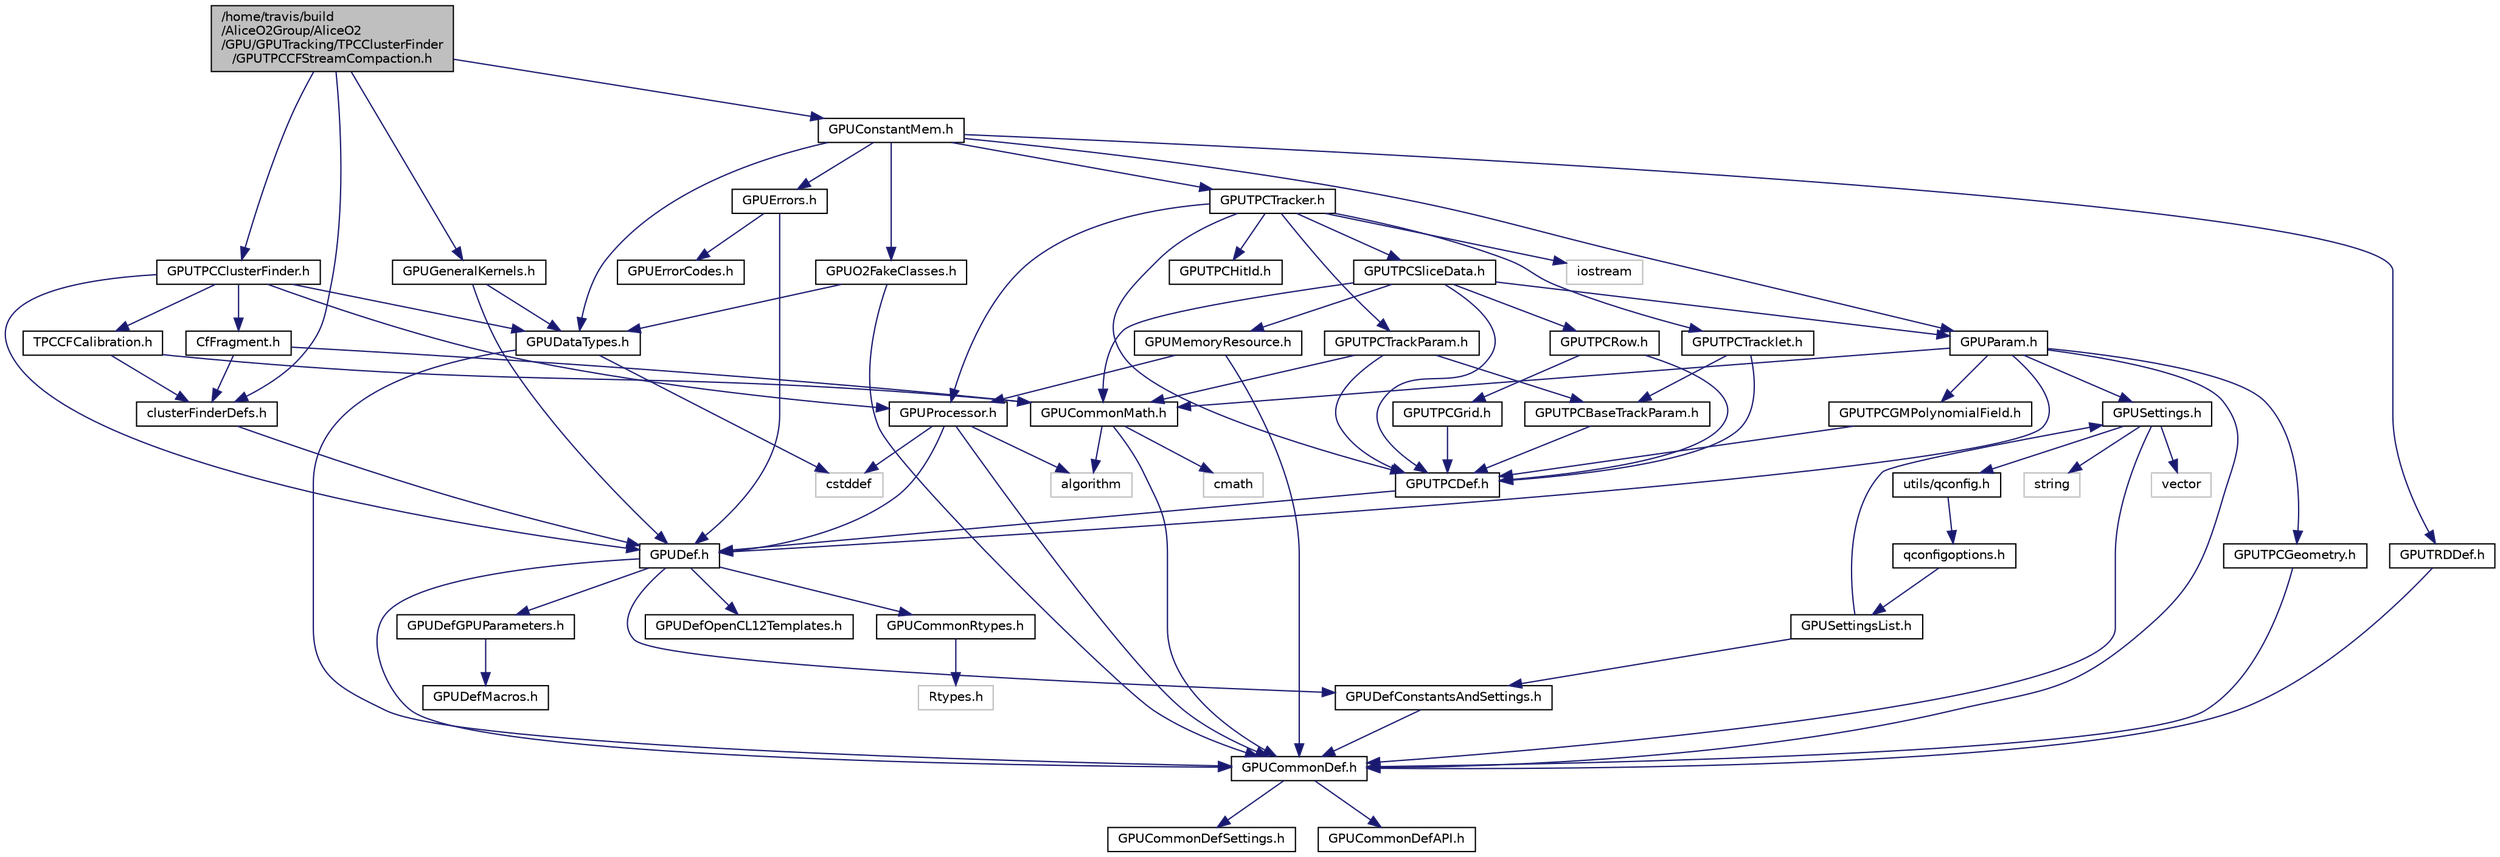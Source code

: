 digraph "/home/travis/build/AliceO2Group/AliceO2/GPU/GPUTracking/TPCClusterFinder/GPUTPCCFStreamCompaction.h"
{
 // INTERACTIVE_SVG=YES
  bgcolor="transparent";
  edge [fontname="Helvetica",fontsize="10",labelfontname="Helvetica",labelfontsize="10"];
  node [fontname="Helvetica",fontsize="10",shape=record];
  Node0 [label="/home/travis/build\l/AliceO2Group/AliceO2\l/GPU/GPUTracking/TPCClusterFinder\l/GPUTPCCFStreamCompaction.h",height=0.2,width=0.4,color="black", fillcolor="grey75", style="filled", fontcolor="black"];
  Node0 -> Node1 [color="midnightblue",fontsize="10",style="solid",fontname="Helvetica"];
  Node1 [label="clusterFinderDefs.h",height=0.2,width=0.4,color="black",URL="$d9/db0/clusterFinderDefs_8h.html"];
  Node1 -> Node2 [color="midnightblue",fontsize="10",style="solid",fontname="Helvetica"];
  Node2 [label="GPUDef.h",height=0.2,width=0.4,color="black",URL="$d2/d6d/GPUDef_8h.html"];
  Node2 -> Node3 [color="midnightblue",fontsize="10",style="solid",fontname="Helvetica"];
  Node3 [label="GPUCommonDef.h",height=0.2,width=0.4,color="black",URL="$df/d21/GPUCommonDef_8h.html"];
  Node3 -> Node4 [color="midnightblue",fontsize="10",style="solid",fontname="Helvetica"];
  Node4 [label="GPUCommonDefSettings.h",height=0.2,width=0.4,color="black",URL="$d5/d93/GPUCommonDefSettings_8h.html"];
  Node3 -> Node5 [color="midnightblue",fontsize="10",style="solid",fontname="Helvetica"];
  Node5 [label="GPUCommonDefAPI.h",height=0.2,width=0.4,color="black",URL="$da/d5a/GPUCommonDefAPI_8h.html"];
  Node2 -> Node6 [color="midnightblue",fontsize="10",style="solid",fontname="Helvetica"];
  Node6 [label="GPUDefConstantsAndSettings.h",height=0.2,width=0.4,color="black",URL="$d2/d37/GPUDefConstantsAndSettings_8h.html"];
  Node6 -> Node3 [color="midnightblue",fontsize="10",style="solid",fontname="Helvetica"];
  Node2 -> Node7 [color="midnightblue",fontsize="10",style="solid",fontname="Helvetica"];
  Node7 [label="GPUDefGPUParameters.h",height=0.2,width=0.4,color="black",URL="$dc/de9/GPUDefGPUParameters_8h.html"];
  Node7 -> Node8 [color="midnightblue",fontsize="10",style="solid",fontname="Helvetica"];
  Node8 [label="GPUDefMacros.h",height=0.2,width=0.4,color="black",URL="$d6/dff/GPUDefMacros_8h.html"];
  Node2 -> Node9 [color="midnightblue",fontsize="10",style="solid",fontname="Helvetica"];
  Node9 [label="GPUDefOpenCL12Templates.h",height=0.2,width=0.4,color="black",URL="$d3/d4c/GPUDefOpenCL12Templates_8h.html"];
  Node2 -> Node10 [color="midnightblue",fontsize="10",style="solid",fontname="Helvetica"];
  Node10 [label="GPUCommonRtypes.h",height=0.2,width=0.4,color="black",URL="$d2/d45/GPUCommonRtypes_8h.html"];
  Node10 -> Node11 [color="midnightblue",fontsize="10",style="solid",fontname="Helvetica"];
  Node11 [label="Rtypes.h",height=0.2,width=0.4,color="grey75"];
  Node0 -> Node12 [color="midnightblue",fontsize="10",style="solid",fontname="Helvetica"];
  Node12 [label="GPUGeneralKernels.h",height=0.2,width=0.4,color="black",URL="$d9/de5/GPUGeneralKernels_8h.html"];
  Node12 -> Node2 [color="midnightblue",fontsize="10",style="solid",fontname="Helvetica"];
  Node12 -> Node13 [color="midnightblue",fontsize="10",style="solid",fontname="Helvetica"];
  Node13 [label="GPUDataTypes.h",height=0.2,width=0.4,color="black",URL="$d4/dc5/GPUDataTypes_8h.html"];
  Node13 -> Node3 [color="midnightblue",fontsize="10",style="solid",fontname="Helvetica"];
  Node13 -> Node14 [color="midnightblue",fontsize="10",style="solid",fontname="Helvetica"];
  Node14 [label="cstddef",height=0.2,width=0.4,color="grey75"];
  Node0 -> Node15 [color="midnightblue",fontsize="10",style="solid",fontname="Helvetica"];
  Node15 [label="GPUConstantMem.h",height=0.2,width=0.4,color="black",URL="$db/df8/GPUConstantMem_8h.html"];
  Node15 -> Node16 [color="midnightblue",fontsize="10",style="solid",fontname="Helvetica"];
  Node16 [label="GPUTPCTracker.h",height=0.2,width=0.4,color="black",URL="$d6/d25/GPUTPCTracker_8h.html"];
  Node16 -> Node17 [color="midnightblue",fontsize="10",style="solid",fontname="Helvetica"];
  Node17 [label="GPUTPCDef.h",height=0.2,width=0.4,color="black",URL="$da/dab/GPUTPCDef_8h.html"];
  Node17 -> Node2 [color="midnightblue",fontsize="10",style="solid",fontname="Helvetica"];
  Node16 -> Node18 [color="midnightblue",fontsize="10",style="solid",fontname="Helvetica"];
  Node18 [label="iostream",height=0.2,width=0.4,color="grey75"];
  Node16 -> Node19 [color="midnightblue",fontsize="10",style="solid",fontname="Helvetica"];
  Node19 [label="GPUTPCHitId.h",height=0.2,width=0.4,color="black",URL="$dd/d7b/GPUTPCHitId_8h.html"];
  Node16 -> Node20 [color="midnightblue",fontsize="10",style="solid",fontname="Helvetica"];
  Node20 [label="GPUTPCSliceData.h",height=0.2,width=0.4,color="black",URL="$df/d4a/GPUTPCSliceData_8h.html"];
  Node20 -> Node17 [color="midnightblue",fontsize="10",style="solid",fontname="Helvetica"];
  Node20 -> Node21 [color="midnightblue",fontsize="10",style="solid",fontname="Helvetica"];
  Node21 [label="GPUTPCRow.h",height=0.2,width=0.4,color="black",URL="$d8/dff/GPUTPCRow_8h.html"];
  Node21 -> Node17 [color="midnightblue",fontsize="10",style="solid",fontname="Helvetica"];
  Node21 -> Node22 [color="midnightblue",fontsize="10",style="solid",fontname="Helvetica"];
  Node22 [label="GPUTPCGrid.h",height=0.2,width=0.4,color="black",URL="$d3/da7/GPUTPCGrid_8h.html"];
  Node22 -> Node17 [color="midnightblue",fontsize="10",style="solid",fontname="Helvetica"];
  Node20 -> Node23 [color="midnightblue",fontsize="10",style="solid",fontname="Helvetica"];
  Node23 [label="GPUCommonMath.h",height=0.2,width=0.4,color="black",URL="$d6/da2/GPUCommonMath_8h.html"];
  Node23 -> Node3 [color="midnightblue",fontsize="10",style="solid",fontname="Helvetica"];
  Node23 -> Node24 [color="midnightblue",fontsize="10",style="solid",fontname="Helvetica"];
  Node24 [label="cmath",height=0.2,width=0.4,color="grey75"];
  Node23 -> Node25 [color="midnightblue",fontsize="10",style="solid",fontname="Helvetica"];
  Node25 [label="algorithm",height=0.2,width=0.4,color="grey75"];
  Node20 -> Node26 [color="midnightblue",fontsize="10",style="solid",fontname="Helvetica"];
  Node26 [label="GPUParam.h",height=0.2,width=0.4,color="black",URL="$df/d13/GPUParam_8h.html"];
  Node26 -> Node3 [color="midnightblue",fontsize="10",style="solid",fontname="Helvetica"];
  Node26 -> Node23 [color="midnightblue",fontsize="10",style="solid",fontname="Helvetica"];
  Node26 -> Node2 [color="midnightblue",fontsize="10",style="solid",fontname="Helvetica"];
  Node26 -> Node27 [color="midnightblue",fontsize="10",style="solid",fontname="Helvetica"];
  Node27 [label="GPUSettings.h",height=0.2,width=0.4,color="black",URL="$dd/dc6/GPUSettings_8h.html"];
  Node27 -> Node3 [color="midnightblue",fontsize="10",style="solid",fontname="Helvetica"];
  Node27 -> Node28 [color="midnightblue",fontsize="10",style="solid",fontname="Helvetica"];
  Node28 [label="vector",height=0.2,width=0.4,color="grey75"];
  Node27 -> Node29 [color="midnightblue",fontsize="10",style="solid",fontname="Helvetica"];
  Node29 [label="string",height=0.2,width=0.4,color="grey75"];
  Node27 -> Node30 [color="midnightblue",fontsize="10",style="solid",fontname="Helvetica"];
  Node30 [label="utils/qconfig.h",height=0.2,width=0.4,color="black",URL="$da/d08/qconfig_8h.html"];
  Node30 -> Node31 [color="midnightblue",fontsize="10",style="solid",fontname="Helvetica"];
  Node31 [label="qconfigoptions.h",height=0.2,width=0.4,color="black",URL="$d8/de9/qconfigoptions_8h.html"];
  Node31 -> Node32 [color="midnightblue",fontsize="10",style="solid",fontname="Helvetica"];
  Node32 [label="GPUSettingsList.h",height=0.2,width=0.4,color="black",URL="$d4/d57/GPUSettingsList_8h.html"];
  Node32 -> Node6 [color="midnightblue",fontsize="10",style="solid",fontname="Helvetica"];
  Node32 -> Node27 [color="midnightblue",fontsize="10",style="solid",fontname="Helvetica"];
  Node26 -> Node33 [color="midnightblue",fontsize="10",style="solid",fontname="Helvetica"];
  Node33 [label="GPUTPCGeometry.h",height=0.2,width=0.4,color="black",URL="$d6/d1b/GPUTPCGeometry_8h.html"];
  Node33 -> Node3 [color="midnightblue",fontsize="10",style="solid",fontname="Helvetica"];
  Node26 -> Node34 [color="midnightblue",fontsize="10",style="solid",fontname="Helvetica"];
  Node34 [label="GPUTPCGMPolynomialField.h",height=0.2,width=0.4,color="black",URL="$d9/d9c/GPUTPCGMPolynomialField_8h.html"];
  Node34 -> Node17 [color="midnightblue",fontsize="10",style="solid",fontname="Helvetica"];
  Node20 -> Node35 [color="midnightblue",fontsize="10",style="solid",fontname="Helvetica"];
  Node35 [label="GPUMemoryResource.h",height=0.2,width=0.4,color="black",URL="$d5/da6/GPUMemoryResource_8h.html"];
  Node35 -> Node3 [color="midnightblue",fontsize="10",style="solid",fontname="Helvetica"];
  Node35 -> Node36 [color="midnightblue",fontsize="10",style="solid",fontname="Helvetica"];
  Node36 [label="GPUProcessor.h",height=0.2,width=0.4,color="black",URL="$d6/d57/GPUProcessor_8h.html"];
  Node36 -> Node3 [color="midnightblue",fontsize="10",style="solid",fontname="Helvetica"];
  Node36 -> Node2 [color="midnightblue",fontsize="10",style="solid",fontname="Helvetica"];
  Node36 -> Node14 [color="midnightblue",fontsize="10",style="solid",fontname="Helvetica"];
  Node36 -> Node25 [color="midnightblue",fontsize="10",style="solid",fontname="Helvetica"];
  Node16 -> Node37 [color="midnightblue",fontsize="10",style="solid",fontname="Helvetica"];
  Node37 [label="GPUTPCTrackParam.h",height=0.2,width=0.4,color="black",URL="$de/d15/GPUTPCTrackParam_8h.html"];
  Node37 -> Node38 [color="midnightblue",fontsize="10",style="solid",fontname="Helvetica"];
  Node38 [label="GPUTPCBaseTrackParam.h",height=0.2,width=0.4,color="black",URL="$df/d00/GPUTPCBaseTrackParam_8h.html"];
  Node38 -> Node17 [color="midnightblue",fontsize="10",style="solid",fontname="Helvetica"];
  Node37 -> Node17 [color="midnightblue",fontsize="10",style="solid",fontname="Helvetica"];
  Node37 -> Node23 [color="midnightblue",fontsize="10",style="solid",fontname="Helvetica"];
  Node16 -> Node39 [color="midnightblue",fontsize="10",style="solid",fontname="Helvetica"];
  Node39 [label="GPUTPCTracklet.h",height=0.2,width=0.4,color="black",URL="$db/d6e/GPUTPCTracklet_8h.html"];
  Node39 -> Node38 [color="midnightblue",fontsize="10",style="solid",fontname="Helvetica"];
  Node39 -> Node17 [color="midnightblue",fontsize="10",style="solid",fontname="Helvetica"];
  Node16 -> Node36 [color="midnightblue",fontsize="10",style="solid",fontname="Helvetica"];
  Node15 -> Node26 [color="midnightblue",fontsize="10",style="solid",fontname="Helvetica"];
  Node15 -> Node13 [color="midnightblue",fontsize="10",style="solid",fontname="Helvetica"];
  Node15 -> Node40 [color="midnightblue",fontsize="10",style="solid",fontname="Helvetica"];
  Node40 [label="GPUErrors.h",height=0.2,width=0.4,color="black",URL="$da/da4/GPUErrors_8h.html"];
  Node40 -> Node2 [color="midnightblue",fontsize="10",style="solid",fontname="Helvetica"];
  Node40 -> Node41 [color="midnightblue",fontsize="10",style="solid",fontname="Helvetica"];
  Node41 [label="GPUErrorCodes.h",height=0.2,width=0.4,color="black",URL="$de/d0d/GPUErrorCodes_8h.html"];
  Node15 -> Node42 [color="midnightblue",fontsize="10",style="solid",fontname="Helvetica"];
  Node42 [label="GPUTRDDef.h",height=0.2,width=0.4,color="black",URL="$d7/d4f/GPUTRDDef_8h.html"];
  Node42 -> Node3 [color="midnightblue",fontsize="10",style="solid",fontname="Helvetica"];
  Node15 -> Node43 [color="midnightblue",fontsize="10",style="solid",fontname="Helvetica"];
  Node43 [label="GPUO2FakeClasses.h",height=0.2,width=0.4,color="black",URL="$da/d28/GPUO2FakeClasses_8h.html"];
  Node43 -> Node3 [color="midnightblue",fontsize="10",style="solid",fontname="Helvetica"];
  Node43 -> Node13 [color="midnightblue",fontsize="10",style="solid",fontname="Helvetica"];
  Node0 -> Node44 [color="midnightblue",fontsize="10",style="solid",fontname="Helvetica"];
  Node44 [label="GPUTPCClusterFinder.h",height=0.2,width=0.4,color="black",URL="$d6/d4b/GPUTPCClusterFinder_8h.html"];
  Node44 -> Node2 [color="midnightblue",fontsize="10",style="solid",fontname="Helvetica"];
  Node44 -> Node36 [color="midnightblue",fontsize="10",style="solid",fontname="Helvetica"];
  Node44 -> Node13 [color="midnightblue",fontsize="10",style="solid",fontname="Helvetica"];
  Node44 -> Node45 [color="midnightblue",fontsize="10",style="solid",fontname="Helvetica"];
  Node45 [label="CfFragment.h",height=0.2,width=0.4,color="black",URL="$d8/dcc/CfFragment_8h.html"];
  Node45 -> Node1 [color="midnightblue",fontsize="10",style="solid",fontname="Helvetica"];
  Node45 -> Node23 [color="midnightblue",fontsize="10",style="solid",fontname="Helvetica"];
  Node44 -> Node46 [color="midnightblue",fontsize="10",style="solid",fontname="Helvetica"];
  Node46 [label="TPCCFCalibration.h",height=0.2,width=0.4,color="black",URL="$d7/dbd/TPCCFCalibration_8h.html"];
  Node46 -> Node1 [color="midnightblue",fontsize="10",style="solid",fontname="Helvetica"];
  Node46 -> Node23 [color="midnightblue",fontsize="10",style="solid",fontname="Helvetica"];
}
